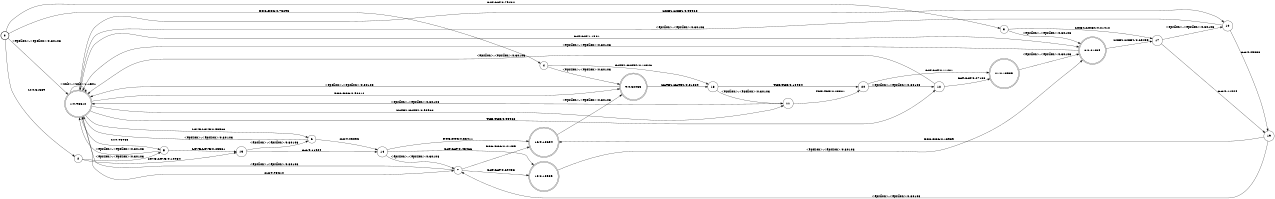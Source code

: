 digraph FST {
rankdir = LR;
size = "8.5,11";
center = 1;
orientation = Portrait;
ranksep = "0.4";
nodesep = "0.25";
0 [label = "0", shape = circle, style = bold, fontsize = 14]
	0 -> 1 [label = "<epsilon>:<epsilon>/0.30103", fontsize = 14];
	0 -> 2 [label = "I:I/0.51589", fontsize = 14];
	0 -> 3 [label = "CAT:CAT/0.79482", fontsize = 14];
	0 -> 4 [label = "DOG:DOG/0.75295", fontsize = 14];
1 [label = "1/0.98612", shape = doublecircle, style = solid, fontsize = 14]
	1 -> 1 [label = "<unk>:<unk>/1.1501", fontsize = 14];
	1 -> 5 [label = "I:I/0.95963", fontsize = 14];
	1 -> 6 [label = "LOVE:LOVE/0.95963", fontsize = 14];
	1 -> 7 [label = "A:A/0.98612", fontsize = 14];
	1 -> 8 [label = "CAT:CAT/1.1501", fontsize = 14];
	1 -> 9 [label = "DOG:DOG/0.98612", fontsize = 14];
	1 -> 10 [label = "LIKES:LIKES/0.95963", fontsize = 14];
	1 -> 11 [label = "HATES:HATES/0.95963", fontsize = 14];
	1 -> 12 [label = "THE:THE/0.95963", fontsize = 14];
2 [label = "2", shape = circle, style = solid, fontsize = 14]
	2 -> 5 [label = "<epsilon>:<epsilon>/0.30103", fontsize = 14];
	2 -> 13 [label = "LOVE:LOVE/0.10934", fontsize = 14];
3 [label = "3", shape = circle, style = solid, fontsize = 14]
	3 -> 8 [label = "<epsilon>:<epsilon>/0.30103", fontsize = 14];
	3 -> 17 [label = "LIKES:LIKES/0.21412", fontsize = 14];
4 [label = "4", shape = circle, style = solid, fontsize = 14]
	4 -> 9 [label = "<epsilon>:<epsilon>/0.30103", fontsize = 14];
	4 -> 18 [label = "HATES:HATES/0.18546", fontsize = 14];
5 [label = "5", shape = circle, style = solid, fontsize = 14]
	5 -> 1 [label = "<epsilon>:<epsilon>/0.30103", fontsize = 14];
	5 -> 13 [label = "LOVE:LOVE/0.25581", fontsize = 14];
6 [label = "6", shape = circle, style = solid, fontsize = 14]
	6 -> 1 [label = "<epsilon>:<epsilon>/0.30103", fontsize = 14];
	6 -> 14 [label = "A:A/0.25836", fontsize = 14];
7 [label = "7", shape = circle, style = solid, fontsize = 14]
	7 -> 1 [label = "<epsilon>:<epsilon>/0.30103", fontsize = 14];
	7 -> 15 [label = "CAT:CAT/0.69453", fontsize = 14];
	7 -> 16 [label = "DOG:DOG/0.41459", fontsize = 14];
8 [label = "8/0.41459", shape = doublecircle, style = solid, fontsize = 14]
	8 -> 1 [label = "<epsilon>:<epsilon>/0.30103", fontsize = 14];
	8 -> 17 [label = "LIKES:LIKES/0.65455", fontsize = 14];
9 [label = "9/0.52053", shape = doublecircle, style = solid, fontsize = 14]
	9 -> 1 [label = "<epsilon>:<epsilon>/0.30103", fontsize = 14];
	9 -> 18 [label = "HATES:HATES/0.51589", fontsize = 14];
10 [label = "10", shape = circle, style = solid, fontsize = 14]
	10 -> 1 [label = "<epsilon>:<epsilon>/0.30103", fontsize = 14];
	10 -> 19 [label = "A:A/0.25836", fontsize = 14];
11 [label = "11", shape = circle, style = solid, fontsize = 14]
	11 -> 1 [label = "<epsilon>:<epsilon>/0.30103", fontsize = 14];
	11 -> 20 [label = "THE:THE/0.25581", fontsize = 14];
12 [label = "12", shape = circle, style = solid, fontsize = 14]
	12 -> 1 [label = "<epsilon>:<epsilon>/0.30103", fontsize = 14];
	12 -> 21 [label = "CAT:CAT/0.27133", fontsize = 14];
13 [label = "13", shape = circle, style = solid, fontsize = 14]
	13 -> 6 [label = "<epsilon>:<epsilon>/0.30103", fontsize = 14];
	13 -> 14 [label = "A:A/0.11024", fontsize = 14];
14 [label = "14", shape = circle, style = solid, fontsize = 14]
	14 -> 7 [label = "<epsilon>:<epsilon>/0.30103", fontsize = 14];
	14 -> 15 [label = "CAT:CAT/0.45466", fontsize = 14];
	14 -> 16 [label = "DOG:DOG/0.35411", fontsize = 14];
15 [label = "15/0.15959", shape = doublecircle, style = solid, fontsize = 14]
	15 -> 8 [label = "<epsilon>:<epsilon>/0.30103", fontsize = 14];
16 [label = "16/0.18654", shape = doublecircle, style = solid, fontsize = 14]
	16 -> 9 [label = "<epsilon>:<epsilon>/0.30103", fontsize = 14];
17 [label = "17", shape = circle, style = solid, fontsize = 14]
	17 -> 10 [label = "<epsilon>:<epsilon>/0.30103", fontsize = 14];
	17 -> 19 [label = "A:A/0.11024", fontsize = 14];
18 [label = "18", shape = circle, style = solid, fontsize = 14]
	18 -> 11 [label = "<epsilon>:<epsilon>/0.30103", fontsize = 14];
	18 -> 20 [label = "THE:THE/0.10934", fontsize = 14];
19 [label = "19", shape = circle, style = solid, fontsize = 14]
	19 -> 7 [label = "<epsilon>:<epsilon>/0.30103", fontsize = 14];
	19 -> 16 [label = "DOG:DOG/0.15959", fontsize = 14];
20 [label = "20", shape = circle, style = solid, fontsize = 14]
	20 -> 12 [label = "<epsilon>:<epsilon>/0.30103", fontsize = 14];
	20 -> 21 [label = "CAT:CAT/0.11481", fontsize = 14];
21 [label = "21/0.15959", shape = doublecircle, style = solid, fontsize = 14]
	21 -> 8 [label = "<epsilon>:<epsilon>/0.30103", fontsize = 14];
}
